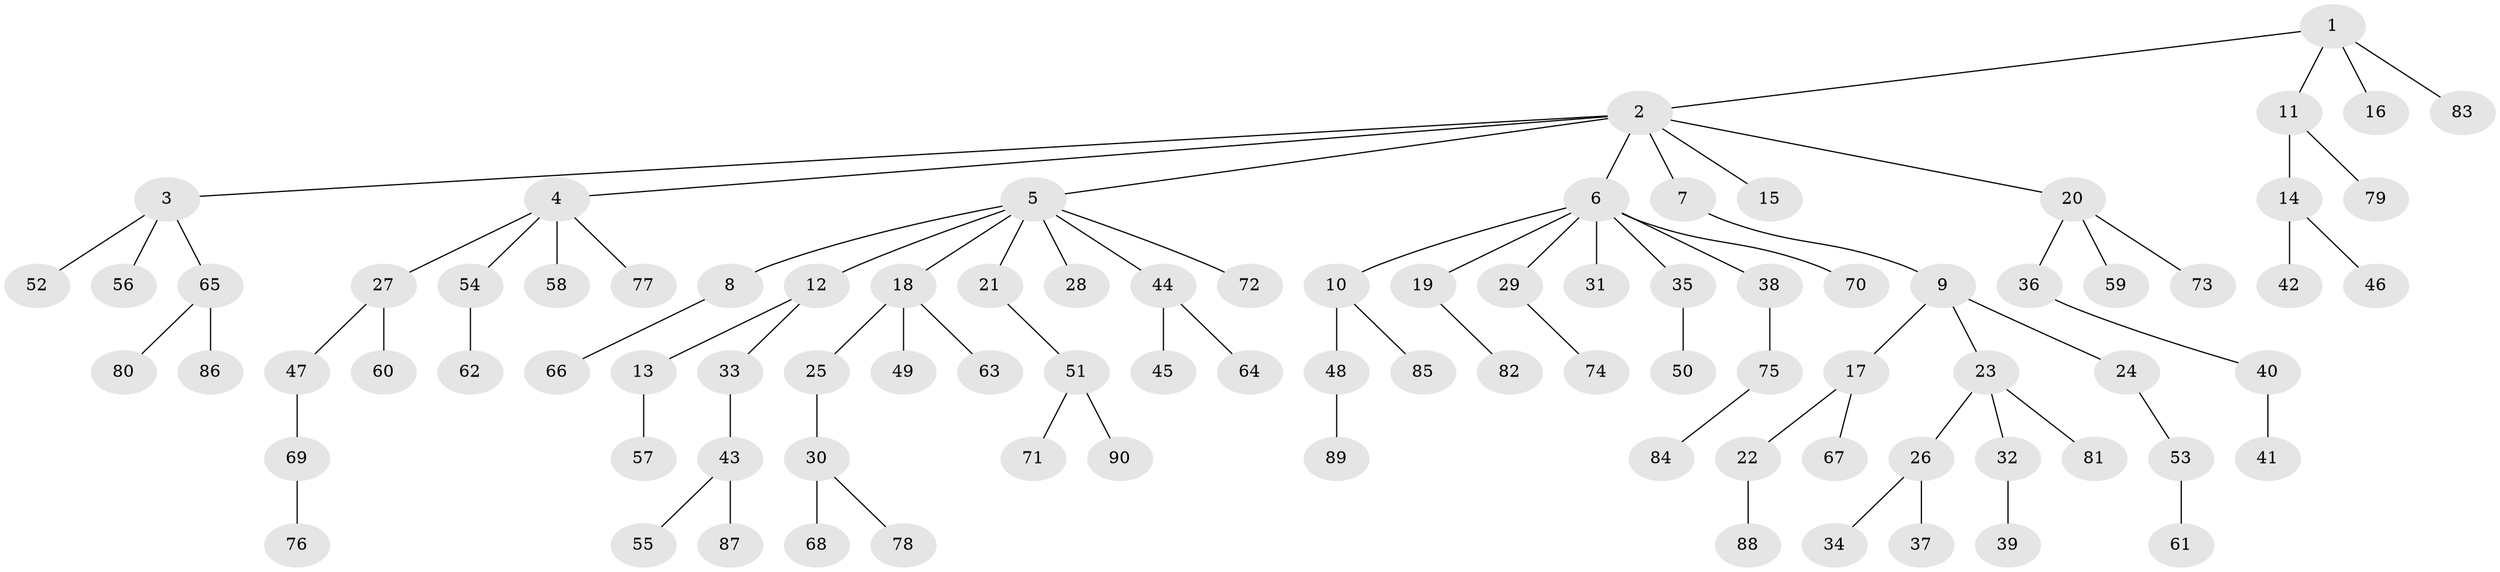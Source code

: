 // Generated by graph-tools (version 1.1) at 2025/02/03/09/25 03:02:18]
// undirected, 90 vertices, 89 edges
graph export_dot {
graph [start="1"]
  node [color=gray90,style=filled];
  1;
  2;
  3;
  4;
  5;
  6;
  7;
  8;
  9;
  10;
  11;
  12;
  13;
  14;
  15;
  16;
  17;
  18;
  19;
  20;
  21;
  22;
  23;
  24;
  25;
  26;
  27;
  28;
  29;
  30;
  31;
  32;
  33;
  34;
  35;
  36;
  37;
  38;
  39;
  40;
  41;
  42;
  43;
  44;
  45;
  46;
  47;
  48;
  49;
  50;
  51;
  52;
  53;
  54;
  55;
  56;
  57;
  58;
  59;
  60;
  61;
  62;
  63;
  64;
  65;
  66;
  67;
  68;
  69;
  70;
  71;
  72;
  73;
  74;
  75;
  76;
  77;
  78;
  79;
  80;
  81;
  82;
  83;
  84;
  85;
  86;
  87;
  88;
  89;
  90;
  1 -- 2;
  1 -- 11;
  1 -- 16;
  1 -- 83;
  2 -- 3;
  2 -- 4;
  2 -- 5;
  2 -- 6;
  2 -- 7;
  2 -- 15;
  2 -- 20;
  3 -- 52;
  3 -- 56;
  3 -- 65;
  4 -- 27;
  4 -- 54;
  4 -- 58;
  4 -- 77;
  5 -- 8;
  5 -- 12;
  5 -- 18;
  5 -- 21;
  5 -- 28;
  5 -- 44;
  5 -- 72;
  6 -- 10;
  6 -- 19;
  6 -- 29;
  6 -- 31;
  6 -- 35;
  6 -- 38;
  6 -- 70;
  7 -- 9;
  8 -- 66;
  9 -- 17;
  9 -- 23;
  9 -- 24;
  10 -- 48;
  10 -- 85;
  11 -- 14;
  11 -- 79;
  12 -- 13;
  12 -- 33;
  13 -- 57;
  14 -- 42;
  14 -- 46;
  17 -- 22;
  17 -- 67;
  18 -- 25;
  18 -- 49;
  18 -- 63;
  19 -- 82;
  20 -- 36;
  20 -- 59;
  20 -- 73;
  21 -- 51;
  22 -- 88;
  23 -- 26;
  23 -- 32;
  23 -- 81;
  24 -- 53;
  25 -- 30;
  26 -- 34;
  26 -- 37;
  27 -- 47;
  27 -- 60;
  29 -- 74;
  30 -- 68;
  30 -- 78;
  32 -- 39;
  33 -- 43;
  35 -- 50;
  36 -- 40;
  38 -- 75;
  40 -- 41;
  43 -- 55;
  43 -- 87;
  44 -- 45;
  44 -- 64;
  47 -- 69;
  48 -- 89;
  51 -- 71;
  51 -- 90;
  53 -- 61;
  54 -- 62;
  65 -- 80;
  65 -- 86;
  69 -- 76;
  75 -- 84;
}
